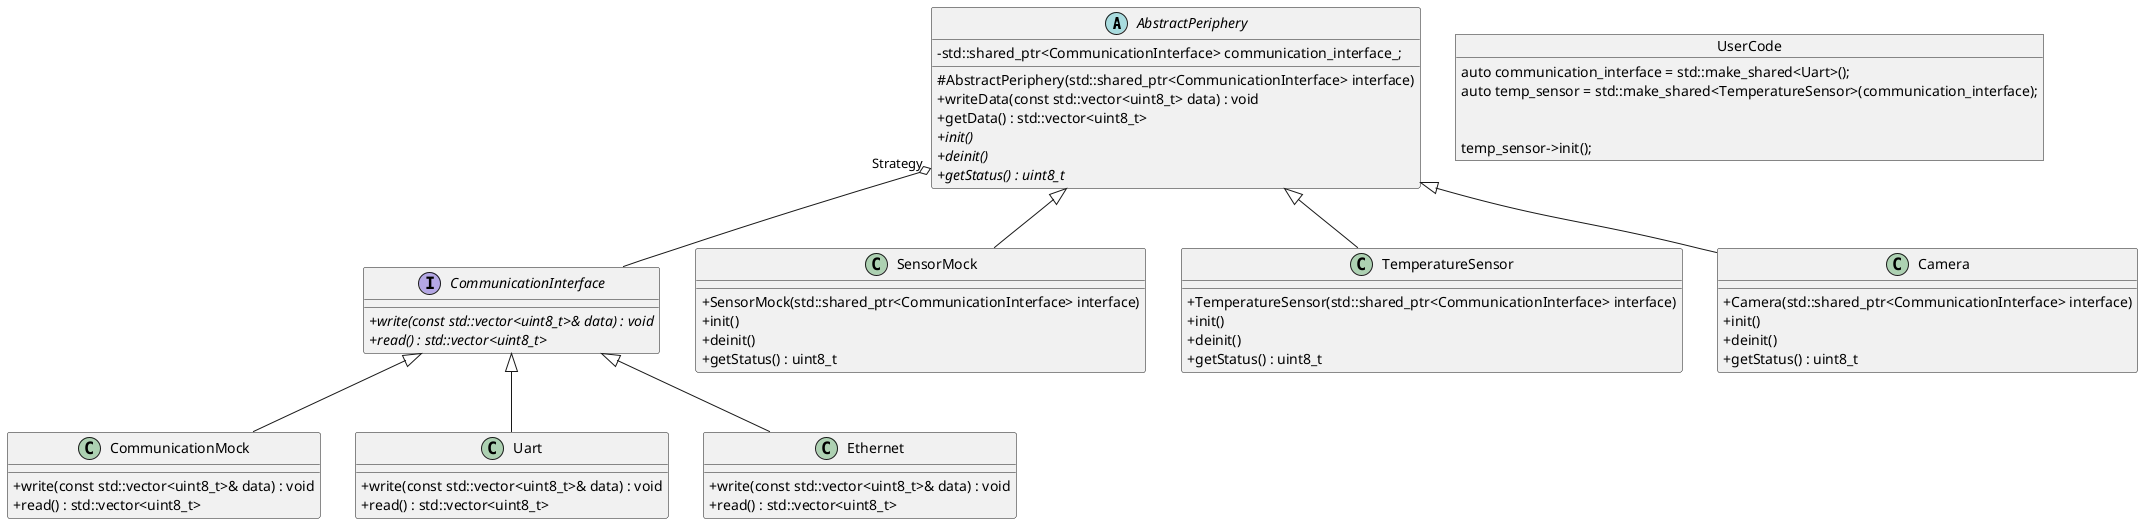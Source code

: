 @startuml reg-manager
'https://plantuml.com/class-diagram
skinparam classAttributeIconSize 0

'Classes
abstract AbstractPeriphery {
    -std::shared_ptr<CommunicationInterface> communication_interface_;
    #AbstractPeriphery(std::shared_ptr<CommunicationInterface> interface)
    +writeData(const std::vector<uint8_t> data) : void
    +getData() : std::vector<uint8_t>
    +{abstract}init()
    +{abstract}deinit()
    +{abstract}getStatus() : uint8_t
}

class SensorMock {
    +SensorMock(std::shared_ptr<CommunicationInterface> interface)
    +init()
    +deinit()
    +getStatus() : uint8_t
}

class TemperatureSensor {
    +TemperatureSensor(std::shared_ptr<CommunicationInterface> interface)
    +init()
    +deinit()
    +getStatus() : uint8_t
}

class Camera {
    +Camera(std::shared_ptr<CommunicationInterface> interface)
    +init()
    +deinit()
    +getStatus() : uint8_t
}

interface CommunicationInterface {
    +{abstract} write(const std::vector<uint8_t>& data) : void
    +{abstract} read() : std::vector<uint8_t>
}

class CommunicationMock {
    +write(const std::vector<uint8_t>& data) : void
    +read() : std::vector<uint8_t>
}

class Uart {
    +write(const std::vector<uint8_t>& data) : void
    +read() : std::vector<uint8_t>
}

class Ethernet {
    +write(const std::vector<uint8_t>& data) : void
    +read() : std::vector<uint8_t>
}

object UserCode {
    auto communication_interface = std::make_shared<Uart>();
    auto temp_sensor = std::make_shared<TemperatureSensor>(communication_interface);
    \n
    temp_sensor->init();
}

'Relations
SensorMock -up-|> AbstractPeriphery
TemperatureSensor -up-|> AbstractPeriphery
Camera -up-|> AbstractPeriphery
AbstractPeriphery "Strategy" o-- CommunicationInterface
CommunicationMock -up-|> CommunicationInterface
Uart -up-|> CommunicationInterface
Ethernet -up-|> CommunicationInterface

'Notes

@enduml

